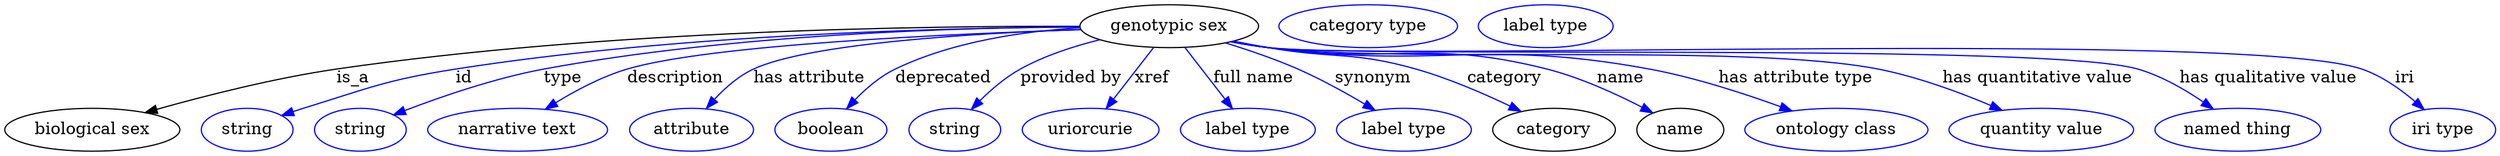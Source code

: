 digraph {
	graph [bb="0,0,2088.6,123"];
	node [label="\N"];
	"genotypic sex"	[height=0.5,
		label="genotypic sex",
		pos="975.44,105",
		width=2.0762];
	"biological sex"	[height=0.5,
		pos="73.443,18",
		width=2.0401];
	"genotypic sex" -> "biological sex"	[label=is_a,
		lp="297.44,61.5",
		pos="e,118.45,32.25 900.51,104.69 773.08,104.86 506.27,100.89 283.44,69 230.04,61.357 170.29,46.499 128.22,34.957"];
	id	[color=blue,
		height=0.5,
		label=string,
		pos="203.44,18",
		width=1.0652];
	"genotypic sex" -> id	[color=blue,
		label=id,
		lp="385.44,61.5",
		pos="e,232.67,29.732 900.48,104.29 786.87,103.68 564.58,98.35 378.44,69 330.72,61.475 277.57,45.101 242.51,33.134",
		style=solid];
	type	[color=blue,
		height=0.5,
		label=string,
		pos="298.44,18",
		width=1.0652];
	"genotypic sex" -> type	[color=blue,
		label=type,
		lp="467.44,61.5",
		pos="e,326.35,30.564 900.55,104.56 798.22,104.07 609.38,98.655 451.44,69 410.92,61.392 366.29,45.947 335.75,34.224",
		style=solid];
	description	[color=blue,
		height=0.5,
		label="narrative text",
		pos="430.44,18",
		width=2.0943];
	"genotypic sex" -> description	[color=blue,
		label=description,
		lp="561.94,61.5",
		pos="e,453.54,35.322 901.3,102.08 791.32,98.595 590.48,89.577 521.44,69 500.6,62.787 479.19,51.324 462.38,40.94",
		style=solid];
	"has attribute"	[color=blue,
		height=0.5,
		label=attribute,
		pos="575.44,18",
		width=1.4443];
	"genotypic sex" -> "has attribute"	[color=blue,
		label="has attribute",
		lp="673.44,61.5",
		pos="e,587.68,35.962 901.16,102.29 813.48,99.272 673.6,91.069 626.44,69 614.16,63.251 603.06,53.288 594.38,43.761",
		style=solid];
	deprecated	[color=blue,
		height=0.5,
		label=boolean,
		pos="692.44,18",
		width=1.2999];
	"genotypic sex" -> deprecated	[color=blue,
		label=deprecated,
		lp="785.94,61.5",
		pos="e,705.42,35.714 906.35,98.053 849.2,92.301 773.08,82.475 745.44,69 732.88,62.876 721.29,52.727 712.18,43.167",
		style=solid];
	"provided by"	[color=blue,
		height=0.5,
		label=string,
		pos="795.44,18",
		width=1.0652];
	"genotypic sex" -> "provided by"	[color=blue,
		label="provided by",
		lp="892.94,61.5",
		pos="e,809.35,35.107 917.26,93.637 895.43,88.252 870.95,80.348 850.44,69 837.97,62.098 826.02,51.842 816.46,42.412",
		style=solid];
	xref	[color=blue,
		height=0.5,
		label=uriorcurie,
		pos="909.44,18",
		width=1.5887];
	"genotypic sex" -> xref	[color=blue,
		label=xref,
		lp="960.94,61.5",
		pos="e,922.46,35.758 962.4,87.207 952.82,74.866 939.64,57.894 928.83,43.967",
		style=solid];
	"full name"	[color=blue,
		height=0.5,
		label="label type",
		pos="1041.4,18",
		width=1.5707];
	"genotypic sex" -> "full name"	[color=blue,
		label="full name",
		lp="1045.9,61.5",
		pos="e,1028.4,35.758 988.48,87.207 998.06,74.866 1011.2,57.894 1022.1,43.967",
		style=solid];
	synonym	[color=blue,
		height=0.5,
		label="label type",
		pos="1172.4,18",
		width=1.5707];
	"genotypic sex" -> synonym	[color=blue,
		label=synonym,
		lp="1146.4,61.5",
		pos="e,1148.2,34.366 1022.4,90.991 1041.7,85.099 1063.9,77.536 1083.4,69 1102.6,60.605 1123.1,49.311 1139.5,39.582",
		style=solid];
	category	[height=0.5,
		pos="1298.4,18",
		width=1.4263];
	"genotypic sex" -> category	[color=blue,
		label=category,
		lp="1256.9,61.5",
		pos="e,1271.1,33.243 1029.4,92.481 1039,90.553 1049,88.647 1058.4,87 1113.3,77.409 1128.9,84.152 1182.4,69 1210,61.221 1239.5,48.397 \
1261.9,37.684",
		style=solid];
	name	[height=0.5,
		pos="1404.4,18",
		width=1.011];
	"genotypic sex" -> name	[color=blue,
		label=name,
		lp="1354.4,61.5",
		pos="e,1381.3,32.19 1028.4,92.123 1038.3,90.186 1048.7,88.369 1058.4,87 1161.7,72.507 1191.3,94.637 1292.4,69 1320.5,61.888 1350.3,48.238 \
1372.1,36.995",
		style=solid];
	"has attribute type"	[color=blue,
		height=0.5,
		label="ontology class",
		pos="1535.4,18",
		width=2.1304];
	"genotypic sex" -> "has attribute type"	[color=blue,
		label="has attribute type",
		lp="1501.4,61.5",
		pos="e,1498.1,33.854 1027.9,92.045 1038,90.091 1048.5,88.288 1058.4,87 1199.7,68.66 1238.4,94.818 1378.4,69 1416.3,62.029 1457.7,48.589 \
1488.5,37.398",
		style=solid];
	"has quantitative value"	[color=blue,
		height=0.5,
		label="quantity value",
		pos="1707.4,18",
		width=2.1484];
	"genotypic sex" -> "has quantitative value"	[color=blue,
		label="has quantitative value",
		lp="1704.4,61.5",
		pos="e,1674.5,34.36 1027.5,91.961 1037.7,89.989 1048.4,88.201 1058.4,87 1171.5,73.531 1458.7,90.785 1570.4,69 1603.2,62.614 1638.5,49.548 \
1665.1,38.375",
		style=solid];
	"has qualitative value"	[color=blue,
		height=0.5,
		label="named thing",
		pos="1872.4,18",
		width=1.9318];
	"genotypic sex" -> "has qualitative value"	[color=blue,
		label="has qualitative value",
		lp="1897.9,61.5",
		pos="e,1851.8,35.448 1027,91.962 1037.4,89.963 1048.2,88.164 1058.4,87 1139.1,77.824 1710.5,91.483 1788.4,69 1808.1,63.339 1827.8,51.947 \
1843.2,41.465",
		style=solid];
	iri	[color=blue,
		height=0.5,
		label="iri type",
		pos="2044.4,18",
		width=1.2277];
	"genotypic sex" -> iri	[color=blue,
		label=iri,
		lp="2012.4,61.5",
		pos="e,2028.8,34.957 1027,91.921 1037.4,89.926 1048.2,88.139 1058.4,87 1159.8,75.718 1879.8,101.75 1976.4,69 1993.1,63.366 2009,52.06 \
2021.3,41.622",
		style=solid];
	"named thing_category"	[color=blue,
		height=0.5,
		label="category type",
		pos="1142.4,105",
		width=2.0762];
	attribute_name	[color=blue,
		height=0.5,
		label="label type",
		pos="1291.4,105",
		width=1.5707];
}
